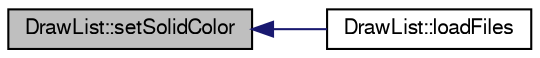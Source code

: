 digraph "DrawList::setSolidColor"
{
  edge [fontname="FreeSans",fontsize="10",labelfontname="FreeSans",labelfontsize="10"];
  node [fontname="FreeSans",fontsize="10",shape=record];
  rankdir="LR";
  Node1 [label="DrawList::setSolidColor",height=0.2,width=0.4,color="black", fillcolor="grey75", style="filled", fontcolor="black"];
  Node1 -> Node2 [dir="back",color="midnightblue",fontsize="10",style="solid",fontname="FreeSans"];
  Node2 [label="DrawList::loadFiles",height=0.2,width=0.4,color="black", fillcolor="white", style="filled",URL="$d1/d03/class_draw_list.html#a1d0a9f2596e5ade6c5be2668151c9e90"];
}

